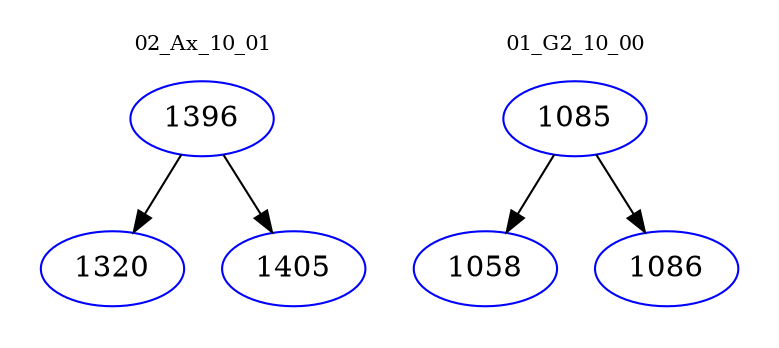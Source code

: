 digraph{
subgraph cluster_0 {
color = white
label = "02_Ax_10_01";
fontsize=10;
T0_1396 [label="1396", color="blue"]
T0_1396 -> T0_1320 [color="black"]
T0_1320 [label="1320", color="blue"]
T0_1396 -> T0_1405 [color="black"]
T0_1405 [label="1405", color="blue"]
}
subgraph cluster_1 {
color = white
label = "01_G2_10_00";
fontsize=10;
T1_1085 [label="1085", color="blue"]
T1_1085 -> T1_1058 [color="black"]
T1_1058 [label="1058", color="blue"]
T1_1085 -> T1_1086 [color="black"]
T1_1086 [label="1086", color="blue"]
}
}
